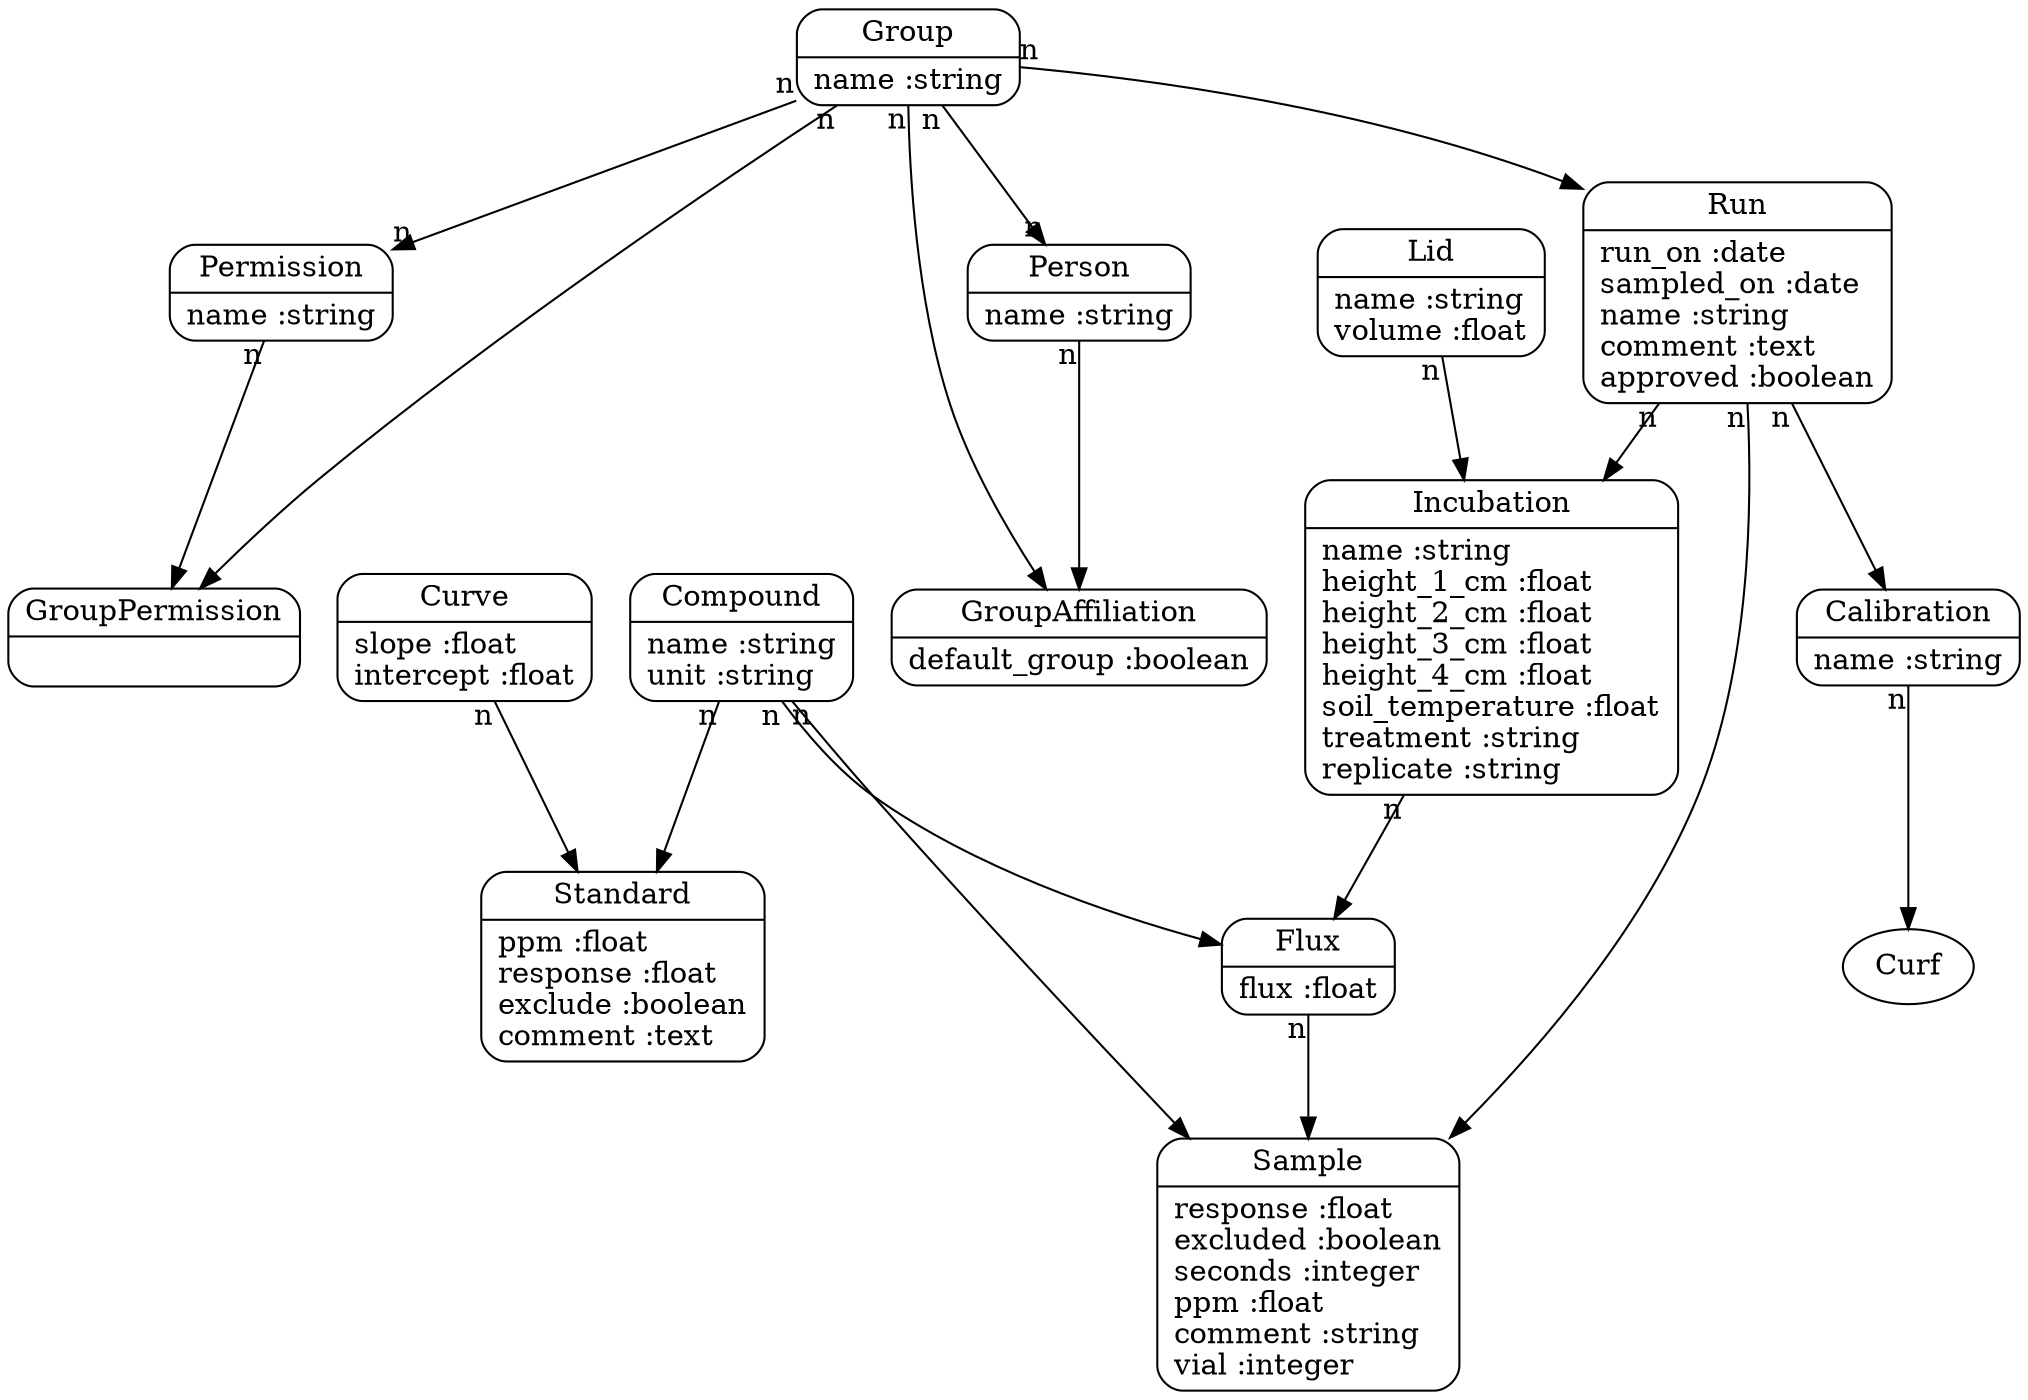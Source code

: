 digraph models_diagram {
	graph[overlap=false, splines=true]
	"Calibration" [shape=Mrecord, label="{Calibration|name :string\l}"]
	"Compound" [shape=Mrecord, label="{Compound|name :string\lunit :string\l}"]
	"Curve" [shape=Mrecord, label="{Curve|slope :float\lintercept :float\l}"]
	"Flux" [shape=Mrecord, label="{Flux|flux :float\l}"]
	"Group" [shape=Mrecord, label="{Group|name :string\l}"]
	"GroupAffiliation" [shape=Mrecord, label="{GroupAffiliation|default_group :boolean\l}"]
	"GroupPermission" [shape=Mrecord, label="{GroupPermission|\l}"]
	"Incubation" [shape=Mrecord, label="{Incubation|name :string\lheight_1_cm :float\lheight_2_cm :float\lheight_3_cm :float\lheight_4_cm :float\lsoil_temperature :float\ltreatment :string\lreplicate :string\l}"]
	"Lid" [shape=Mrecord, label="{Lid|name :string\lvolume :float\l}"]
	"Permission" [shape=Mrecord, label="{Permission|name :string\l}"]
	"Person" [shape=Mrecord, label="{Person|name :string\l}"]
	"Run" [shape=Mrecord, label="{Run|run_on :date\lsampled_on :date\lname :string\lcomment :text\lapproved :boolean\l}"]
	"Sample" [shape=Mrecord, label="{Sample|response :float\lexcluded :boolean\lseconds :integer\lppm :float\lcomment :string\lvial :integer\l}"]
	"Standard" [shape=Mrecord, label="{Standard|ppm :float\lresponse :float\lexclude :boolean\lcomment :text\l}"]
	"Calibration" -> "Curf" [taillabel="n"]
	"Compound" -> "Flux" [taillabel="n"]
	"Compound" -> "Sample" [taillabel="n"]
	"Compound" -> "Standard" [taillabel="n"]
	"Curve" -> "Standard" [taillabel="n"]
	"Flux" -> "Sample" [taillabel="n"]
	"Group" -> "GroupAffiliation" [taillabel="n"]
	"Group" -> "Person" [taillabel="n", headlabel="n", arrowtail="normal"]
	"Group" -> "Run" [taillabel="n"]
	"Group" -> "GroupPermission" [taillabel="n"]
	"Group" -> "Permission" [taillabel="n", headlabel="n", arrowtail="normal"]
	"Incubation" -> "Flux" [taillabel="n"]
	"Lid" -> "Incubation" [taillabel="n"]
	"Permission" -> "GroupPermission" [taillabel="n"]
	"Person" -> "GroupAffiliation" [taillabel="n"]
	"Run" -> "Incubation" [taillabel="n"]
	"Run" -> "Sample" [taillabel="n"]
	"Run" -> "Calibration" [taillabel="n"]
}
